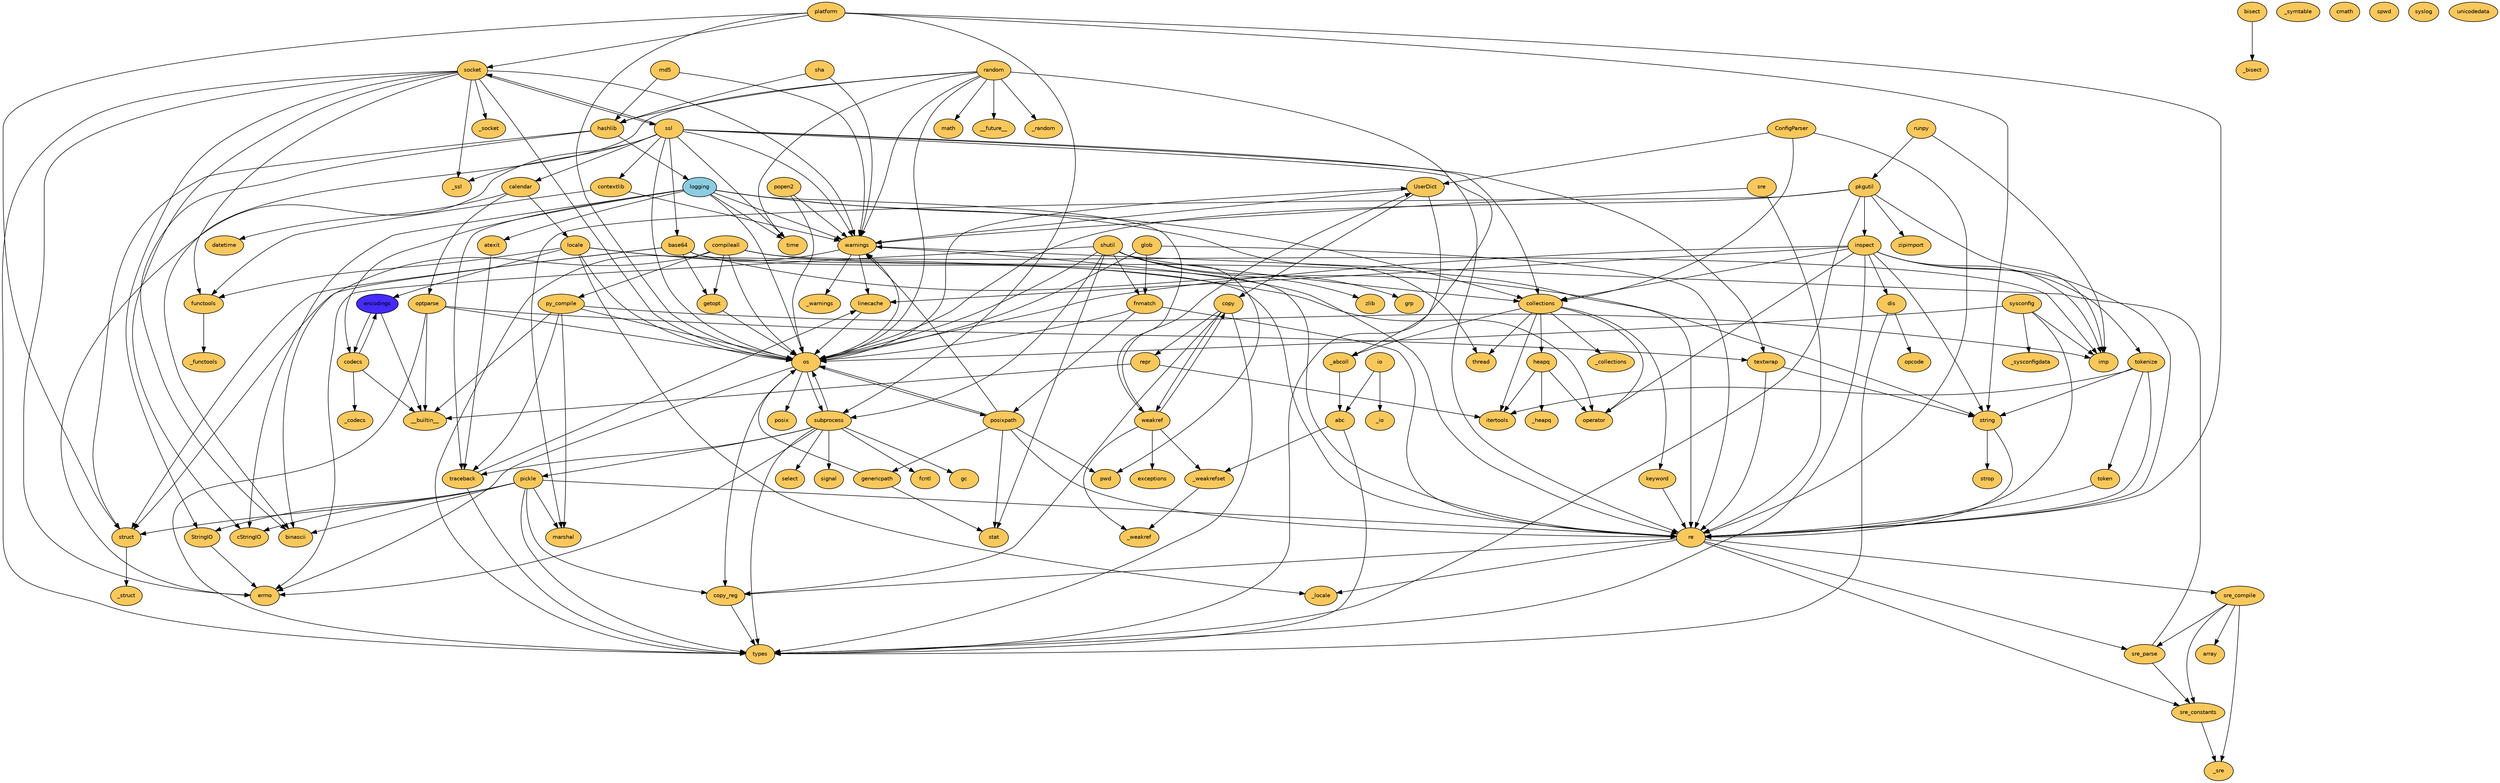 digraph G {
ranksep=1.0;
node [style=filled,fontname=Helvetica,fontsize=10];
ConfigParser -> UserDict;
ConfigParser -> collections;
ConfigParser -> re;
ConfigParser [label="ConfigParser",fillcolor="#f8c85c"];
StringIO -> errno;
StringIO [label="StringIO",fillcolor="#f8c85c"];
UserDict -> _abcoll [weight=4];
UserDict -> copy;
UserDict -> warnings;
UserDict [label="UserDict",fillcolor="#f8c85c"];
__builtin__ [label="__builtin__",fillcolor="#f8c85c"];
__future__ [label="__future__",fillcolor="#f8c85c"];
_abcoll -> abc;
_abcoll [label="_abcoll",fillcolor="#f8c85c"];
_bisect [label="_bisect",fillcolor="#f8c85c"];
_codecs [label="_codecs",fillcolor="#f8c85c"];
_collections [label="_collections",fillcolor="#f8c85c"];
_functools [label="_functools",fillcolor="#f8c85c"];
_heapq [label="_heapq",fillcolor="#f8c85c"];
_io [label="_io",fillcolor="#f8c85c"];
_locale [label="_locale",fillcolor="#f8c85c"];
_random [label="_random",fillcolor="#f8c85c"];
_socket [label="_socket",fillcolor="#f8c85c"];
_sre [label="_sre",fillcolor="#f8c85c"];
_ssl [label="_ssl",fillcolor="#f8c85c"];
_struct [label="_struct",fillcolor="#f8c85c"];
_symtable [label="_symtable",fillcolor="#f8c85c"];
_sysconfigdata [label="_sysconfigdata",fillcolor="#f8c85c"];
_warnings [label="_warnings",fillcolor="#f8c85c"];
_weakref [label="_weakref",fillcolor="#f8c85c"];
_weakrefset -> _weakref [weight=4];
_weakrefset [label="_weakrefset",fillcolor="#f8c85c"];
abc -> _weakrefset [weight=4];
abc -> types;
abc [label="abc",fillcolor="#f8c85c"];
array [label="array",fillcolor="#f8c85c"];
atexit -> traceback;
atexit [label="atexit",fillcolor="#f8c85c"];
base64 -> binascii;
base64 -> getopt;
base64 -> re;
base64 -> string;
base64 -> struct;
base64 [label="base64",fillcolor="#f8c85c"];
binascii [label="binascii",fillcolor="#f8c85c"];
bisect -> _bisect [weight=4];
bisect [label="bisect",fillcolor="#f8c85c"];
cStringIO [label="cStringIO",fillcolor="#f8c85c"];
calendar -> datetime;
calendar -> locale;
calendar -> optparse;
calendar [label="calendar",fillcolor="#f8c85c"];
cmath [label="cmath",fillcolor="#f8c85c"];
codecs -> __builtin__ [weight=4];
codecs -> _codecs [weight=4];
codecs -> encodings;
codecs [label="codecs",fillcolor="#f8c85c"];
collections -> _abcoll [weight=4];
collections -> _collections [weight=4];
collections -> heapq;
collections -> itertools;
collections -> keyword;
collections -> operator;
collections -> thread;
collections [label="collections",fillcolor="#f8c85c"];
compileall -> getopt;
compileall -> imp;
compileall -> os;
compileall -> py_compile;
compileall -> re;
compileall -> struct;
compileall [label="compileall",fillcolor="#f8c85c"];
contextlib -> functools;
contextlib -> warnings;
contextlib [label="contextlib",fillcolor="#f8c85c"];
copy -> copy_reg;
copy -> repr;
copy -> types;
copy -> weakref;
copy [label="copy",fillcolor="#f8c85c"];
copy_reg -> types;
copy_reg [label="copy_reg",fillcolor="#f8c85c"];
datetime [label="datetime",fillcolor="#f8c85c"];
dis -> opcode;
dis -> types;
dis [label="dis",fillcolor="#f8c85c"];
encodings -> __builtin__ [weight=4];
encodings -> codecs;
encodings [label="encodings",fillcolor="#452bfd"];
errno [label="errno",fillcolor="#f8c85c"];
exceptions [label="exceptions",fillcolor="#f8c85c"];
fcntl [label="fcntl",fillcolor="#f8c85c"];
fnmatch -> os;
fnmatch -> posixpath;
fnmatch -> re;
fnmatch [label="fnmatch",fillcolor="#f8c85c"];
functools -> _functools [weight=4];
functools [label="functools",fillcolor="#f8c85c"];
gc [label="gc",fillcolor="#f8c85c"];
genericpath -> os;
genericpath -> stat;
genericpath [label="genericpath",fillcolor="#f8c85c"];
getopt -> os;
getopt [label="getopt",fillcolor="#f8c85c"];
glob -> fnmatch;
glob -> os;
glob -> re;
glob [label="glob",fillcolor="#f8c85c"];
grp [label="grp",fillcolor="#f8c85c"];
hashlib -> binascii;
hashlib -> logging;
hashlib -> struct;
hashlib [label="hashlib",fillcolor="#f8c85c"];
heapq -> _heapq [weight=4];
heapq -> itertools;
heapq -> operator;
heapq [label="heapq",fillcolor="#f8c85c"];
imp [label="imp",fillcolor="#f8c85c"];
inspect -> collections;
inspect -> dis;
inspect -> imp;
inspect -> linecache;
inspect -> operator;
inspect -> os;
inspect -> re;
inspect -> string;
inspect -> tokenize;
inspect -> types;
inspect [label="inspect",fillcolor="#f8c85c"];
io -> _io [weight=4];
io -> abc;
io [label="io",fillcolor="#f8c85c"];
itertools [label="itertools",fillcolor="#f8c85c"];
keyword -> re;
keyword [label="keyword",fillcolor="#f8c85c"];
linecache -> os;
linecache [label="linecache",fillcolor="#f8c85c"];
locale -> _locale [weight=4];
locale -> encodings;
locale -> functools;
locale -> operator;
locale -> os;
locale -> re;
locale [label="locale",fillcolor="#f8c85c"];
logging -> atexit;
logging -> cStringIO;
logging -> codecs;
logging -> collections;
logging -> os;
logging -> thread;
logging -> time;
logging -> traceback;
logging -> warnings;
logging -> weakref;
logging [label="logging",fillcolor="#8bcce1"];
marshal [label="marshal",fillcolor="#f8c85c"];
math [label="math",fillcolor="#f8c85c"];
md5 -> hashlib;
md5 -> warnings;
md5 [label="md5",fillcolor="#f8c85c"];
opcode [label="opcode",fillcolor="#f8c85c"];
operator [label="operator",fillcolor="#f8c85c"];
optparse -> __builtin__ [weight=4];
optparse -> os;
optparse -> textwrap;
optparse -> types;
optparse [label="optparse",fillcolor="#f8c85c"];
os -> UserDict;
os -> copy_reg;
os -> errno;
os -> posix;
os -> posixpath;
os -> subprocess;
os -> warnings;
os [label="os",fillcolor="#f8c85c"];
pickle -> StringIO;
pickle -> binascii;
pickle -> cStringIO;
pickle -> copy_reg;
pickle -> marshal;
pickle -> re;
pickle -> struct;
pickle -> types;
pickle [label="pickle",fillcolor="#f8c85c"];
pkgutil -> imp;
pkgutil -> inspect;
pkgutil -> marshal;
pkgutil -> os;
pkgutil -> types;
pkgutil -> zipimport;
pkgutil [label="pkgutil",fillcolor="#f8c85c"];
platform -> os;
platform -> re;
platform -> socket;
platform -> string;
platform -> struct;
platform -> subprocess;
platform [label="platform",fillcolor="#f8c85c"];
popen2 -> os;
popen2 -> warnings;
popen2 [label="popen2",fillcolor="#f8c85c"];
posix [label="posix",fillcolor="#f8c85c"];
posixpath -> genericpath;
posixpath -> os;
posixpath -> pwd;
posixpath -> re;
posixpath -> stat;
posixpath -> warnings;
posixpath [label="posixpath",fillcolor="#f8c85c"];
pwd [label="pwd",fillcolor="#f8c85c"];
py_compile -> __builtin__ [weight=4];
py_compile -> imp;
py_compile -> marshal;
py_compile -> os;
py_compile -> traceback;
py_compile [label="py_compile",fillcolor="#f8c85c"];
random -> __future__ [weight=4];
random -> _random [weight=4];
random -> binascii;
random -> hashlib;
random -> math;
random -> os;
random -> time;
random -> types;
random -> warnings;
random [label="random",fillcolor="#f8c85c"];
re -> _locale [weight=4];
re -> copy_reg;
re -> sre_compile;
re -> sre_constants;
re -> sre_parse;
re [label="re",fillcolor="#f8c85c"];
repr -> __builtin__ [weight=4];
repr -> itertools;
repr [label="repr",fillcolor="#f8c85c"];
runpy -> imp;
runpy -> pkgutil;
runpy [label="runpy",fillcolor="#f8c85c"];
select [label="select",fillcolor="#f8c85c"];
sha -> hashlib;
sha -> warnings;
sha [label="sha",fillcolor="#f8c85c"];
shutil -> collections;
shutil -> errno;
shutil -> fnmatch;
shutil -> grp;
shutil -> os;
shutil -> pwd;
shutil -> stat;
shutil -> subprocess;
shutil -> zlib;
shutil [label="shutil",fillcolor="#f8c85c"];
signal [label="signal",fillcolor="#f8c85c"];
socket -> StringIO;
socket -> _socket [weight=4];
socket -> _ssl [weight=4];
socket -> cStringIO;
socket -> errno;
socket -> functools;
socket -> os;
socket -> ssl;
socket -> types;
socket -> warnings;
socket [label="socket",fillcolor="#f8c85c"];
spwd [label="spwd",fillcolor="#f8c85c"];
sre -> re;
sre -> warnings;
sre [label="sre",fillcolor="#f8c85c"];
sre_compile -> _sre [weight=4];
sre_compile -> array;
sre_compile -> sre_constants;
sre_compile -> sre_parse;
sre_compile [label="sre_compile",fillcolor="#f8c85c"];
sre_constants -> _sre [weight=4];
sre_constants [label="sre_constants",fillcolor="#f8c85c"];
sre_parse -> sre_constants;
sre_parse -> warnings;
sre_parse [label="sre_parse",fillcolor="#f8c85c"];
ssl -> _ssl [weight=4];
ssl -> base64;
ssl -> calendar;
ssl -> collections;
ssl -> contextlib;
ssl -> errno;
ssl -> os;
ssl -> re;
ssl -> socket;
ssl -> textwrap;
ssl -> time;
ssl -> warnings;
ssl [label="ssl",fillcolor="#f8c85c"];
stat [label="stat",fillcolor="#f8c85c"];
string -> re;
string -> strop;
string [label="string",fillcolor="#f8c85c"];
strop [label="strop",fillcolor="#f8c85c"];
struct -> _struct [weight=4];
struct [label="struct",fillcolor="#f8c85c"];
subprocess -> errno;
subprocess -> fcntl;
subprocess -> gc;
subprocess -> os;
subprocess -> pickle;
subprocess -> select;
subprocess -> signal;
subprocess -> traceback;
subprocess -> types;
subprocess [label="subprocess",fillcolor="#f8c85c"];
sysconfig -> _sysconfigdata [weight=4];
sysconfig -> imp;
sysconfig -> os;
sysconfig -> re;
sysconfig [label="sysconfig",fillcolor="#f8c85c"];
syslog [label="syslog",fillcolor="#f8c85c"];
textwrap -> re;
textwrap -> string;
textwrap [label="textwrap",fillcolor="#f8c85c"];
thread [label="thread",fillcolor="#f8c85c"];
time [label="time",fillcolor="#f8c85c"];
token -> re;
token [label="token",fillcolor="#f8c85c"];
tokenize -> itertools;
tokenize -> re;
tokenize -> string;
tokenize -> token;
tokenize [label="tokenize",fillcolor="#f8c85c"];
traceback -> linecache;
traceback -> types;
traceback [label="traceback",fillcolor="#f8c85c"];
types [label="types",fillcolor="#f8c85c"];
unicodedata [label="unicodedata",fillcolor="#f8c85c"];
warnings -> _warnings [weight=4];
warnings -> linecache;
warnings -> re;
warnings -> types;
warnings [label="warnings",fillcolor="#f8c85c"];
weakref -> UserDict;
weakref -> _weakref [weight=4];
weakref -> _weakrefset [weight=4];
weakref -> copy;
weakref -> exceptions;
weakref [label="weakref",fillcolor="#f8c85c"];
zipimport [label="zipimport",fillcolor="#f8c85c"];
zlib [label="zlib",fillcolor="#f8c85c"];
}
